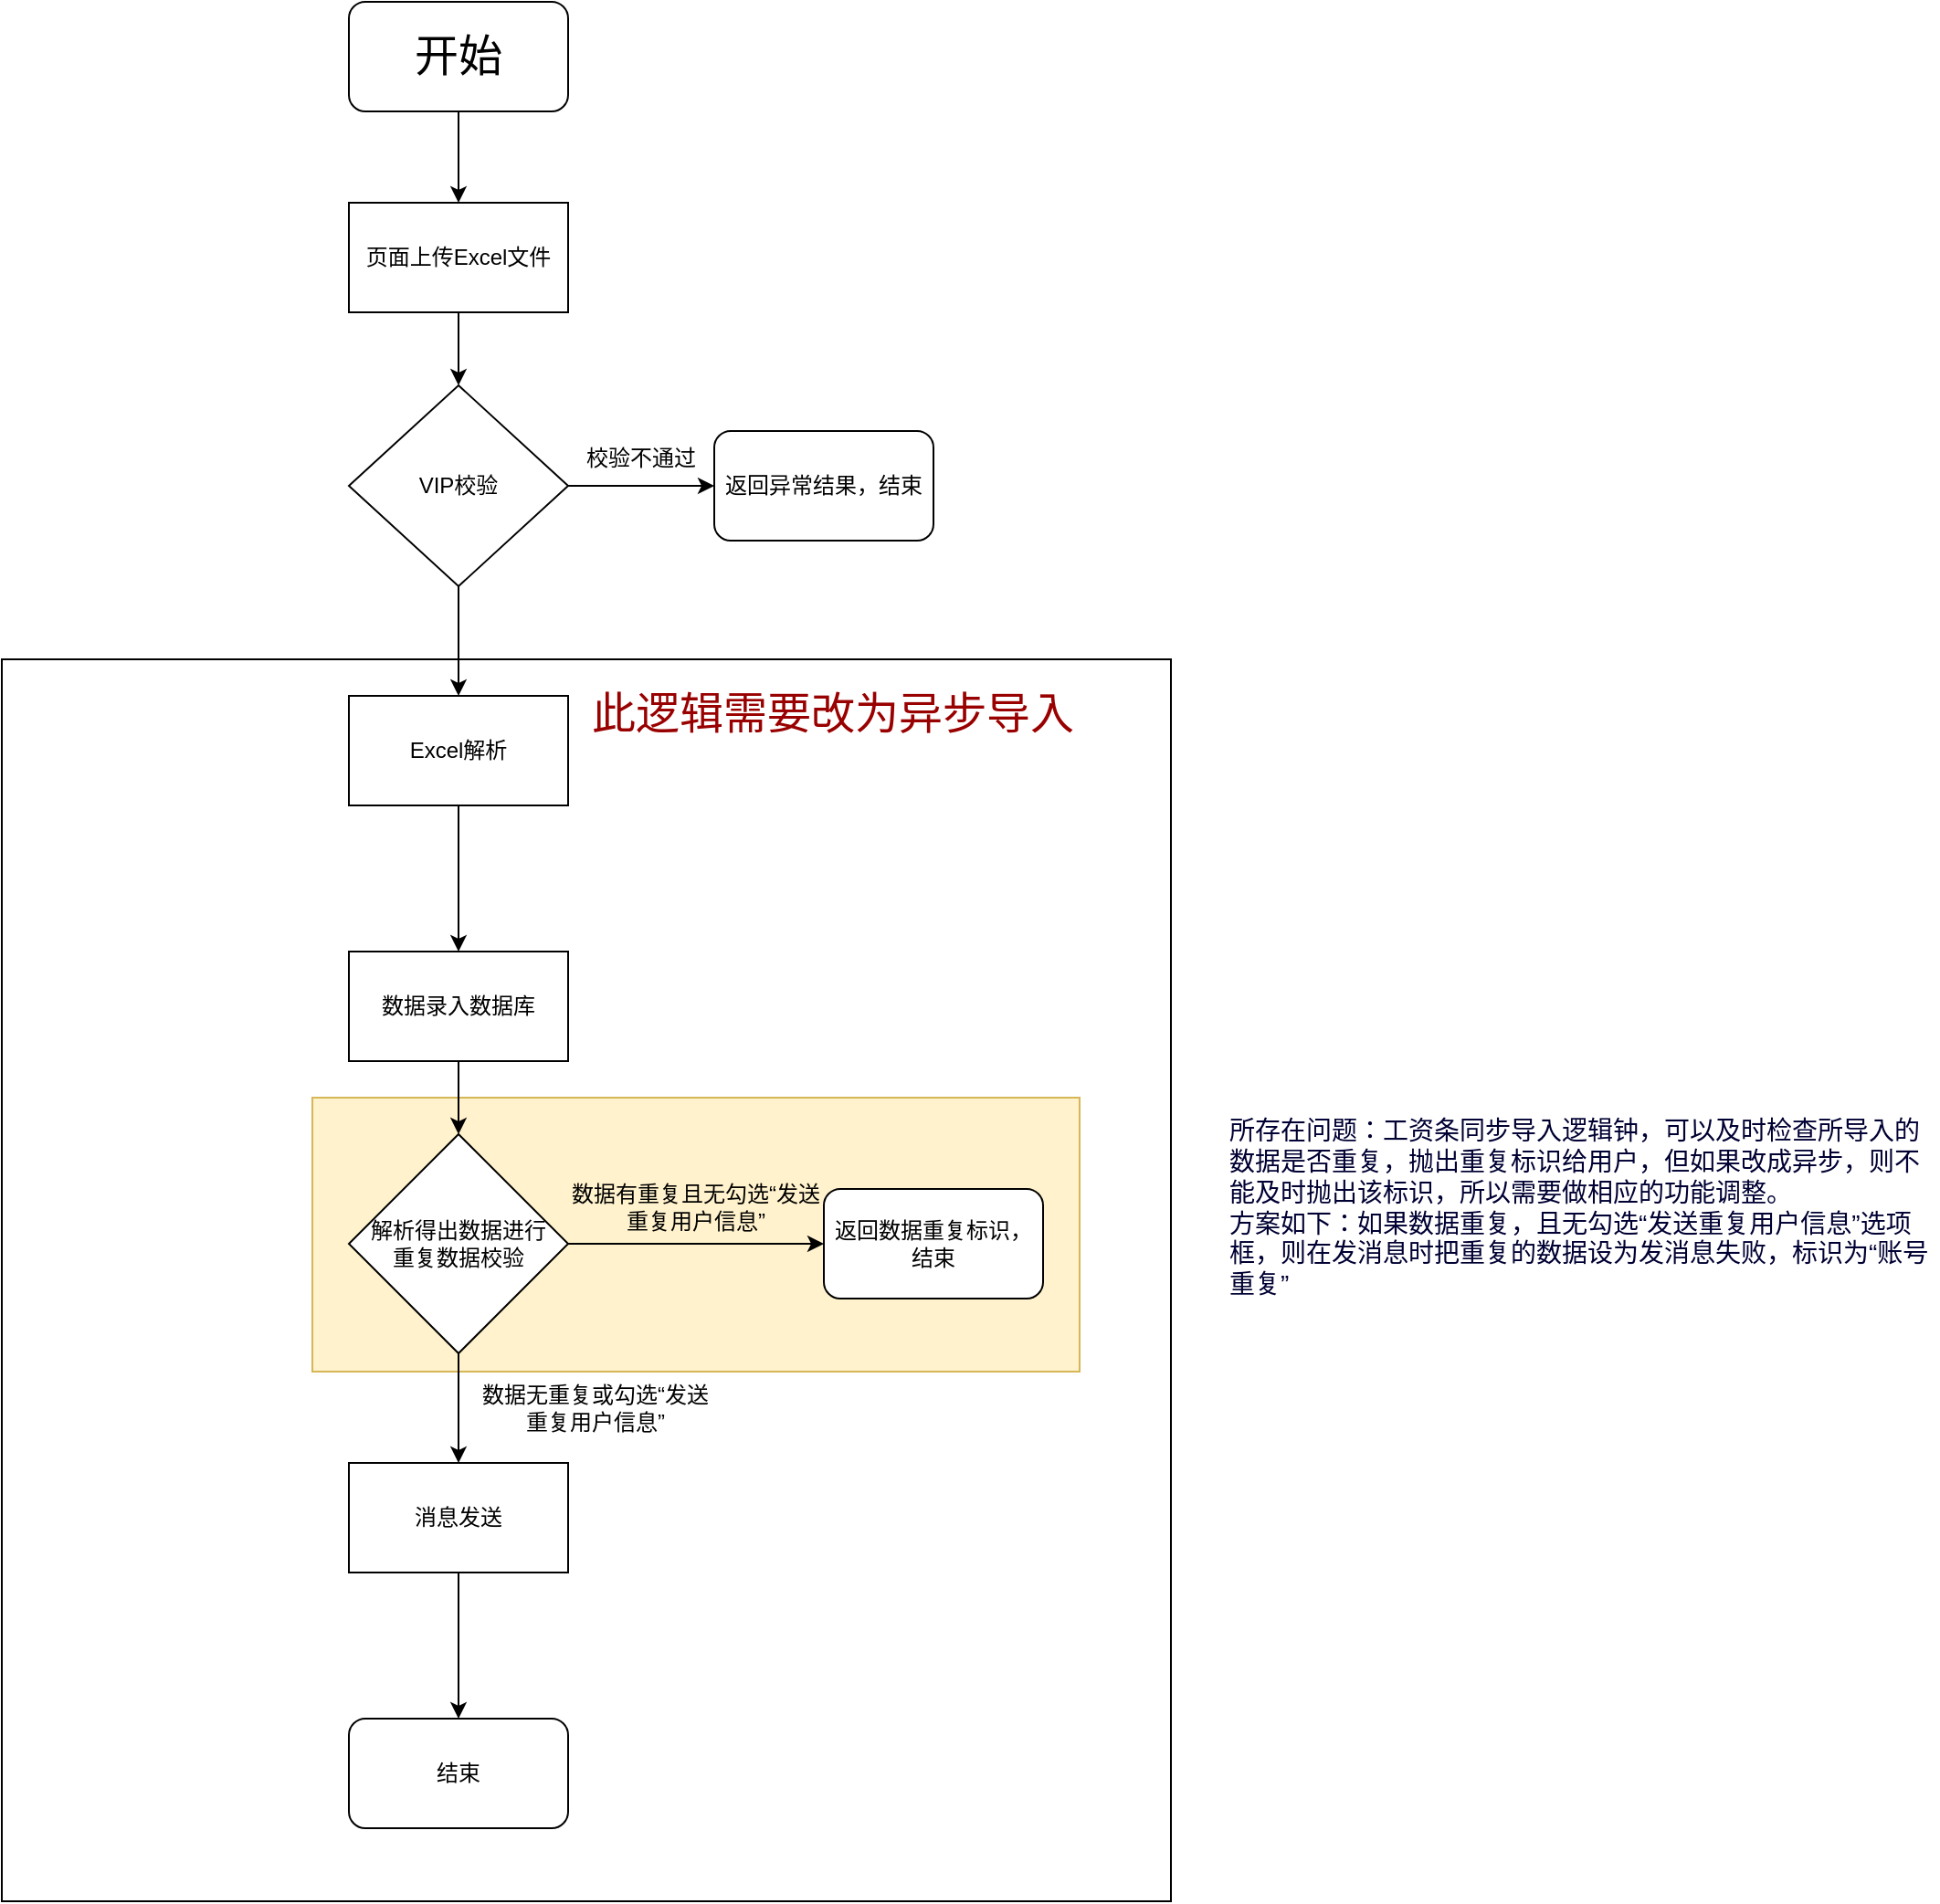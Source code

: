 <mxfile version="10.6.7" type="github"><diagram id="ut4KLgP5qYr5HFWIMk_4" name="Page-1"><mxGraphModel dx="1634" dy="715" grid="1" gridSize="10" guides="1" tooltips="1" connect="1" arrows="1" fold="1" page="1" pageScale="1" pageWidth="827" pageHeight="1169" math="0" shadow="0"><root><mxCell id="0"/><mxCell id="1" parent="0"/><mxCell id="JdKS6KPSMCr1E_bDSJJ4-38" value="" style="rounded=0;whiteSpace=wrap;html=1;" vertex="1" parent="1"><mxGeometry x="40" y="470" width="640" height="680" as="geometry"/></mxCell><mxCell id="JdKS6KPSMCr1E_bDSJJ4-40" value="" style="rounded=0;whiteSpace=wrap;html=1;fontSize=24;fillColor=#fff2cc;strokeColor=#d6b656;" vertex="1" parent="1"><mxGeometry x="210" y="710" width="420" height="150" as="geometry"/></mxCell><mxCell id="JdKS6KPSMCr1E_bDSJJ4-7" value="" style="edgeStyle=orthogonalEdgeStyle;rounded=0;orthogonalLoop=1;jettySize=auto;html=1;entryX=0.5;entryY=0;entryDx=0;entryDy=0;" edge="1" parent="1" source="JdKS6KPSMCr1E_bDSJJ4-5" target="JdKS6KPSMCr1E_bDSJJ4-8"><mxGeometry relative="1" as="geometry"><mxPoint x="290" y="250" as="targetPoint"/></mxGeometry></mxCell><mxCell id="JdKS6KPSMCr1E_bDSJJ4-5" value="&lt;font style=&quot;font-size: 24px&quot;&gt;开始&lt;/font&gt;" style="rounded=1;whiteSpace=wrap;html=1;" vertex="1" parent="1"><mxGeometry x="230" y="110" width="120" height="60" as="geometry"/></mxCell><mxCell id="JdKS6KPSMCr1E_bDSJJ4-11" value="" style="edgeStyle=orthogonalEdgeStyle;rounded=0;orthogonalLoop=1;jettySize=auto;html=1;entryX=0.5;entryY=0;entryDx=0;entryDy=0;" edge="1" parent="1" source="JdKS6KPSMCr1E_bDSJJ4-8" target="JdKS6KPSMCr1E_bDSJJ4-12"><mxGeometry relative="1" as="geometry"><mxPoint x="290" y="330" as="targetPoint"/></mxGeometry></mxCell><mxCell id="JdKS6KPSMCr1E_bDSJJ4-8" value="页面上传Excel文件" style="rounded=0;whiteSpace=wrap;html=1;" vertex="1" parent="1"><mxGeometry x="230" y="220" width="120" height="60" as="geometry"/></mxCell><mxCell id="JdKS6KPSMCr1E_bDSJJ4-16" value="" style="edgeStyle=orthogonalEdgeStyle;rounded=0;orthogonalLoop=1;jettySize=auto;html=1;entryX=0;entryY=0.5;entryDx=0;entryDy=0;" edge="1" parent="1" source="JdKS6KPSMCr1E_bDSJJ4-12" target="JdKS6KPSMCr1E_bDSJJ4-18"><mxGeometry relative="1" as="geometry"><mxPoint x="430" y="375" as="targetPoint"/></mxGeometry></mxCell><mxCell id="JdKS6KPSMCr1E_bDSJJ4-21" value="" style="edgeStyle=orthogonalEdgeStyle;rounded=0;orthogonalLoop=1;jettySize=auto;html=1;" edge="1" parent="1" source="JdKS6KPSMCr1E_bDSJJ4-12"><mxGeometry relative="1" as="geometry"><mxPoint x="290" y="490" as="targetPoint"/></mxGeometry></mxCell><mxCell id="JdKS6KPSMCr1E_bDSJJ4-12" value="VIP校验" style="rhombus;whiteSpace=wrap;html=1;" vertex="1" parent="1"><mxGeometry x="230" y="320" width="120" height="110" as="geometry"/></mxCell><mxCell id="JdKS6KPSMCr1E_bDSJJ4-17" value="校验不通过" style="text;html=1;strokeColor=none;fillColor=none;align=center;verticalAlign=middle;whiteSpace=wrap;rounded=0;" vertex="1" parent="1"><mxGeometry x="350" y="350" width="80" height="20" as="geometry"/></mxCell><mxCell id="JdKS6KPSMCr1E_bDSJJ4-18" value="返回异常结果，结束" style="rounded=1;whiteSpace=wrap;html=1;" vertex="1" parent="1"><mxGeometry x="430" y="345" width="120" height="60" as="geometry"/></mxCell><mxCell id="JdKS6KPSMCr1E_bDSJJ4-24" value="" style="edgeStyle=orthogonalEdgeStyle;rounded=0;orthogonalLoop=1;jettySize=auto;html=1;" edge="1" parent="1" source="JdKS6KPSMCr1E_bDSJJ4-22"><mxGeometry relative="1" as="geometry"><mxPoint x="290" y="630" as="targetPoint"/></mxGeometry></mxCell><mxCell id="JdKS6KPSMCr1E_bDSJJ4-22" value="Excel解析" style="rounded=0;whiteSpace=wrap;html=1;" vertex="1" parent="1"><mxGeometry x="230" y="490" width="120" height="60" as="geometry"/></mxCell><mxCell id="JdKS6KPSMCr1E_bDSJJ4-31" value="" style="edgeStyle=orthogonalEdgeStyle;rounded=0;orthogonalLoop=1;jettySize=auto;html=1;" edge="1" parent="1" source="JdKS6KPSMCr1E_bDSJJ4-25" target="JdKS6KPSMCr1E_bDSJJ4-26"><mxGeometry relative="1" as="geometry"/></mxCell><mxCell id="JdKS6KPSMCr1E_bDSJJ4-25" value="数据录入数据库" style="rounded=0;whiteSpace=wrap;html=1;" vertex="1" parent="1"><mxGeometry x="230" y="630" width="120" height="60" as="geometry"/></mxCell><mxCell id="JdKS6KPSMCr1E_bDSJJ4-29" value="" style="edgeStyle=orthogonalEdgeStyle;rounded=0;orthogonalLoop=1;jettySize=auto;html=1;entryX=0;entryY=0.5;entryDx=0;entryDy=0;" edge="1" parent="1" source="JdKS6KPSMCr1E_bDSJJ4-26" target="JdKS6KPSMCr1E_bDSJJ4-27"><mxGeometry relative="1" as="geometry"><mxPoint x="430" y="790" as="targetPoint"/></mxGeometry></mxCell><mxCell id="JdKS6KPSMCr1E_bDSJJ4-33" value="" style="edgeStyle=orthogonalEdgeStyle;rounded=0;orthogonalLoop=1;jettySize=auto;html=1;" edge="1" parent="1" source="JdKS6KPSMCr1E_bDSJJ4-26" target="JdKS6KPSMCr1E_bDSJJ4-32"><mxGeometry relative="1" as="geometry"/></mxCell><mxCell id="JdKS6KPSMCr1E_bDSJJ4-26" value="解析得出数据进行&lt;br&gt;重复数据校验" style="rhombus;whiteSpace=wrap;html=1;" vertex="1" parent="1"><mxGeometry x="230" y="730" width="120" height="120" as="geometry"/></mxCell><mxCell id="JdKS6KPSMCr1E_bDSJJ4-27" value="返回数据重复标识，结束" style="rounded=1;whiteSpace=wrap;html=1;" vertex="1" parent="1"><mxGeometry x="490" y="760" width="120" height="60" as="geometry"/></mxCell><mxCell id="JdKS6KPSMCr1E_bDSJJ4-30" value="数据有重复且无勾选“发送重复用户信息”" style="text;html=1;strokeColor=none;fillColor=none;align=center;verticalAlign=middle;whiteSpace=wrap;rounded=0;" vertex="1" parent="1"><mxGeometry x="350" y="760" width="140" height="20" as="geometry"/></mxCell><mxCell id="JdKS6KPSMCr1E_bDSJJ4-36" value="" style="edgeStyle=orthogonalEdgeStyle;rounded=0;orthogonalLoop=1;jettySize=auto;html=1;" edge="1" parent="1" source="JdKS6KPSMCr1E_bDSJJ4-32"><mxGeometry relative="1" as="geometry"><mxPoint x="290" y="1050" as="targetPoint"/></mxGeometry></mxCell><mxCell id="JdKS6KPSMCr1E_bDSJJ4-32" value="消息发送" style="rounded=0;whiteSpace=wrap;html=1;" vertex="1" parent="1"><mxGeometry x="230" y="910" width="120" height="60" as="geometry"/></mxCell><mxCell id="JdKS6KPSMCr1E_bDSJJ4-34" value="数据无重复或勾选“发送重复用户信息”" style="text;html=1;strokeColor=none;fillColor=none;align=center;verticalAlign=middle;whiteSpace=wrap;rounded=0;" vertex="1" parent="1"><mxGeometry x="300" y="870" width="130" height="20" as="geometry"/></mxCell><mxCell id="JdKS6KPSMCr1E_bDSJJ4-37" value="结束" style="rounded=1;whiteSpace=wrap;html=1;" vertex="1" parent="1"><mxGeometry x="230" y="1050" width="120" height="60" as="geometry"/></mxCell><mxCell id="JdKS6KPSMCr1E_bDSJJ4-39" value="此逻辑需要改为异步导入" style="text;html=1;strokeColor=none;fillColor=none;align=center;verticalAlign=middle;whiteSpace=wrap;rounded=0;fontColor=#990000;fontSize=24;" vertex="1" parent="1"><mxGeometry x="360" y="490" width="270" height="20" as="geometry"/></mxCell><mxCell id="JdKS6KPSMCr1E_bDSJJ4-42" value="&lt;div style=&quot;text-align: left ; font-size: 14px&quot;&gt;&lt;span style=&quot;color: rgb(0 , 0 , 51) ; line-height: 110%&quot;&gt;&lt;font style=&quot;font-size: 14px&quot;&gt;所存在问题：工资条同步导入逻辑钟，可以及时检查所导入的数据是否重复，抛出重复标识给用户，但如果改成异步，则不能及时抛出该标识，所以需要做相应的功能调整。&lt;/font&gt;&lt;/span&gt;&lt;/div&gt;&lt;div style=&quot;text-align: left ; font-size: 14px&quot;&gt;&lt;font color=&quot;#000033&quot; style=&quot;font-size: 14px&quot;&gt;方案如下：如果数据重复，且无勾选“发送重复用户信息”选项框，则在发消息时把重复的数据设为发消息失败，标识为“账号重复”&lt;/font&gt;&lt;/div&gt;" style="text;html=1;strokeColor=none;fillColor=none;align=left;verticalAlign=middle;whiteSpace=wrap;rounded=0;fontSize=24;fontColor=#990000;" vertex="1" parent="1"><mxGeometry x="710" y="710" width="390" height="120" as="geometry"/></mxCell></root></mxGraphModel></diagram></mxfile>